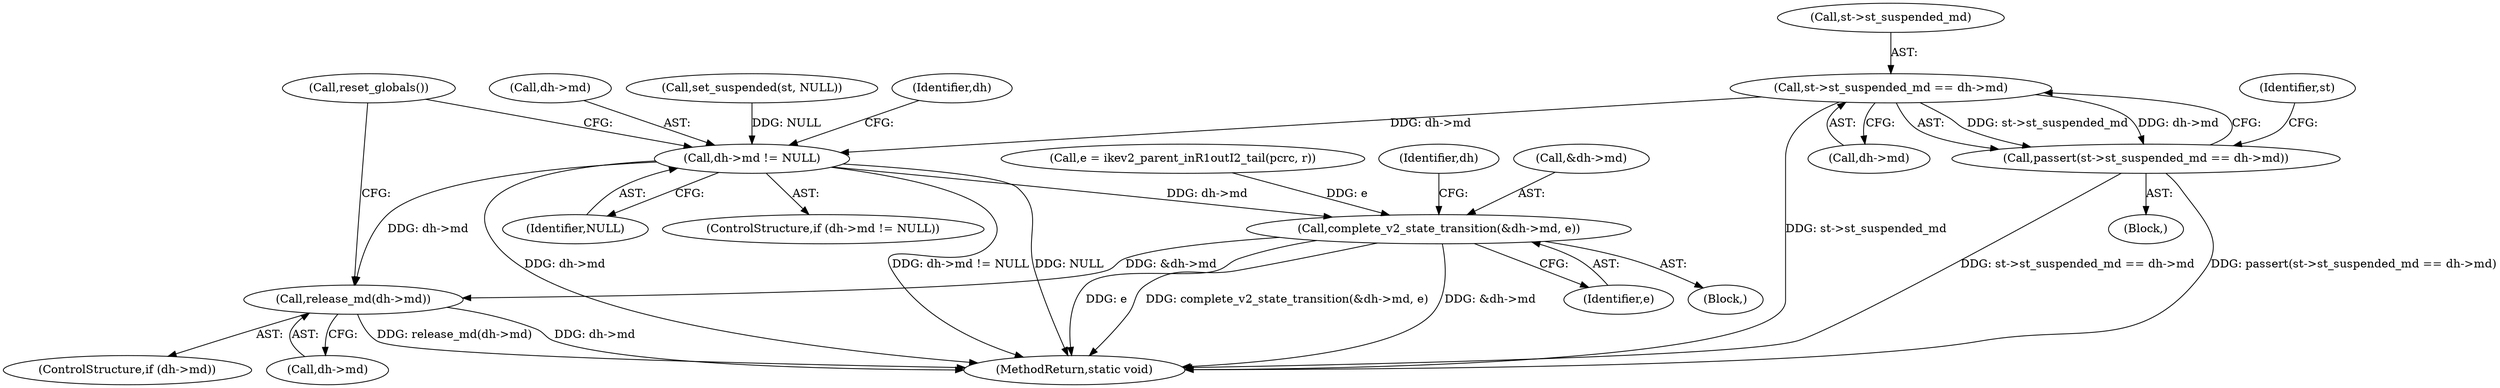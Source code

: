 digraph "0_libreswan_2899351224fe2940aec37d7656e1e392c0fe07f0_1@pointer" {
"1000160" [label="(Call,st->st_suspended_md == dh->md)"];
"1000159" [label="(Call,passert(st->st_suspended_md == dh->md))"];
"1000183" [label="(Call,dh->md != NULL)"];
"1000189" [label="(Call,complete_v2_state_transition(&dh->md, e))"];
"1000199" [label="(Call,release_md(dh->md))"];
"1000160" [label="(Call,st->st_suspended_md == dh->md)"];
"1000195" [label="(ControlStructure,if (dh->md))"];
"1000204" [label="(MethodReturn,static void)"];
"1000187" [label="(Identifier,NULL)"];
"1000183" [label="(Call,dh->md != NULL)"];
"1000106" [label="(Block,)"];
"1000177" [label="(Call,e = ikev2_parent_inR1outI2_tail(pcrc, r))"];
"1000164" [label="(Call,dh->md)"];
"1000168" [label="(Identifier,st)"];
"1000194" [label="(Identifier,e)"];
"1000161" [label="(Call,st->st_suspended_md)"];
"1000199" [label="(Call,release_md(dh->md))"];
"1000200" [label="(Call,dh->md)"];
"1000188" [label="(Block,)"];
"1000197" [label="(Identifier,dh)"];
"1000184" [label="(Call,dh->md)"];
"1000159" [label="(Call,passert(st->st_suspended_md == dh->md))"];
"1000182" [label="(ControlStructure,if (dh->md != NULL))"];
"1000203" [label="(Call,reset_globals())"];
"1000167" [label="(Call,set_suspended(st, NULL))"];
"1000189" [label="(Call,complete_v2_state_transition(&dh->md, e))"];
"1000190" [label="(Call,&dh->md)"];
"1000192" [label="(Identifier,dh)"];
"1000160" -> "1000159"  [label="AST: "];
"1000160" -> "1000164"  [label="CFG: "];
"1000161" -> "1000160"  [label="AST: "];
"1000164" -> "1000160"  [label="AST: "];
"1000159" -> "1000160"  [label="CFG: "];
"1000160" -> "1000204"  [label="DDG: st->st_suspended_md"];
"1000160" -> "1000159"  [label="DDG: st->st_suspended_md"];
"1000160" -> "1000159"  [label="DDG: dh->md"];
"1000160" -> "1000183"  [label="DDG: dh->md"];
"1000159" -> "1000106"  [label="AST: "];
"1000168" -> "1000159"  [label="CFG: "];
"1000159" -> "1000204"  [label="DDG: passert(st->st_suspended_md == dh->md)"];
"1000159" -> "1000204"  [label="DDG: st->st_suspended_md == dh->md"];
"1000183" -> "1000182"  [label="AST: "];
"1000183" -> "1000187"  [label="CFG: "];
"1000184" -> "1000183"  [label="AST: "];
"1000187" -> "1000183"  [label="AST: "];
"1000192" -> "1000183"  [label="CFG: "];
"1000203" -> "1000183"  [label="CFG: "];
"1000183" -> "1000204"  [label="DDG: NULL"];
"1000183" -> "1000204"  [label="DDG: dh->md"];
"1000183" -> "1000204"  [label="DDG: dh->md != NULL"];
"1000167" -> "1000183"  [label="DDG: NULL"];
"1000183" -> "1000189"  [label="DDG: dh->md"];
"1000183" -> "1000199"  [label="DDG: dh->md"];
"1000189" -> "1000188"  [label="AST: "];
"1000189" -> "1000194"  [label="CFG: "];
"1000190" -> "1000189"  [label="AST: "];
"1000194" -> "1000189"  [label="AST: "];
"1000197" -> "1000189"  [label="CFG: "];
"1000189" -> "1000204"  [label="DDG: &dh->md"];
"1000189" -> "1000204"  [label="DDG: e"];
"1000189" -> "1000204"  [label="DDG: complete_v2_state_transition(&dh->md, e)"];
"1000177" -> "1000189"  [label="DDG: e"];
"1000189" -> "1000199"  [label="DDG: &dh->md"];
"1000199" -> "1000195"  [label="AST: "];
"1000199" -> "1000200"  [label="CFG: "];
"1000200" -> "1000199"  [label="AST: "];
"1000203" -> "1000199"  [label="CFG: "];
"1000199" -> "1000204"  [label="DDG: dh->md"];
"1000199" -> "1000204"  [label="DDG: release_md(dh->md)"];
}

